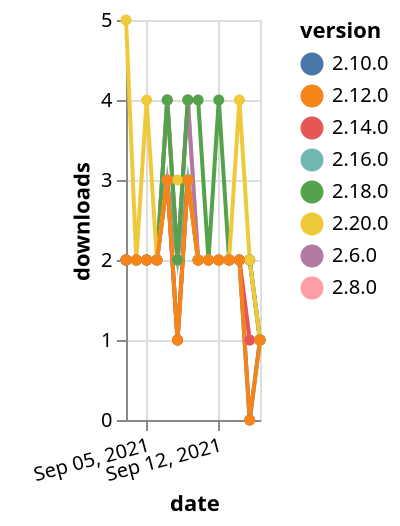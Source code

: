 {"$schema": "https://vega.github.io/schema/vega-lite/v5.json", "description": "A simple bar chart with embedded data.", "data": {"values": [{"date": "2021-09-03", "total": 1057, "delta": 2, "version": "2.16.0"}, {"date": "2021-09-04", "total": 1059, "delta": 2, "version": "2.16.0"}, {"date": "2021-09-05", "total": 1061, "delta": 2, "version": "2.16.0"}, {"date": "2021-09-06", "total": 1063, "delta": 2, "version": "2.16.0"}, {"date": "2021-09-07", "total": 1066, "delta": 3, "version": "2.16.0"}, {"date": "2021-09-08", "total": 1068, "delta": 2, "version": "2.16.0"}, {"date": "2021-09-09", "total": 1071, "delta": 3, "version": "2.16.0"}, {"date": "2021-09-10", "total": 1073, "delta": 2, "version": "2.16.0"}, {"date": "2021-09-11", "total": 1075, "delta": 2, "version": "2.16.0"}, {"date": "2021-09-12", "total": 1077, "delta": 2, "version": "2.16.0"}, {"date": "2021-09-13", "total": 1079, "delta": 2, "version": "2.16.0"}, {"date": "2021-09-14", "total": 1081, "delta": 2, "version": "2.16.0"}, {"date": "2021-09-15", "total": 1083, "delta": 2, "version": "2.16.0"}, {"date": "2021-09-16", "total": 1084, "delta": 1, "version": "2.16.0"}, {"date": "2021-09-03", "total": 2565, "delta": 2, "version": "2.8.0"}, {"date": "2021-09-04", "total": 2567, "delta": 2, "version": "2.8.0"}, {"date": "2021-09-05", "total": 2569, "delta": 2, "version": "2.8.0"}, {"date": "2021-09-06", "total": 2571, "delta": 2, "version": "2.8.0"}, {"date": "2021-09-07", "total": 2575, "delta": 4, "version": "2.8.0"}, {"date": "2021-09-08", "total": 2577, "delta": 2, "version": "2.8.0"}, {"date": "2021-09-09", "total": 2581, "delta": 4, "version": "2.8.0"}, {"date": "2021-09-10", "total": 2583, "delta": 2, "version": "2.8.0"}, {"date": "2021-09-11", "total": 2585, "delta": 2, "version": "2.8.0"}, {"date": "2021-09-12", "total": 2587, "delta": 2, "version": "2.8.0"}, {"date": "2021-09-13", "total": 2589, "delta": 2, "version": "2.8.0"}, {"date": "2021-09-14", "total": 2591, "delta": 2, "version": "2.8.0"}, {"date": "2021-09-15", "total": 2592, "delta": 1, "version": "2.8.0"}, {"date": "2021-09-16", "total": 2593, "delta": 1, "version": "2.8.0"}, {"date": "2021-09-03", "total": 2668, "delta": 2, "version": "2.6.0"}, {"date": "2021-09-04", "total": 2670, "delta": 2, "version": "2.6.0"}, {"date": "2021-09-05", "total": 2672, "delta": 2, "version": "2.6.0"}, {"date": "2021-09-06", "total": 2674, "delta": 2, "version": "2.6.0"}, {"date": "2021-09-07", "total": 2678, "delta": 4, "version": "2.6.0"}, {"date": "2021-09-08", "total": 2680, "delta": 2, "version": "2.6.0"}, {"date": "2021-09-09", "total": 2684, "delta": 4, "version": "2.6.0"}, {"date": "2021-09-10", "total": 2686, "delta": 2, "version": "2.6.0"}, {"date": "2021-09-11", "total": 2688, "delta": 2, "version": "2.6.0"}, {"date": "2021-09-12", "total": 2690, "delta": 2, "version": "2.6.0"}, {"date": "2021-09-13", "total": 2692, "delta": 2, "version": "2.6.0"}, {"date": "2021-09-14", "total": 2694, "delta": 2, "version": "2.6.0"}, {"date": "2021-09-15", "total": 2696, "delta": 2, "version": "2.6.0"}, {"date": "2021-09-16", "total": 2697, "delta": 1, "version": "2.6.0"}, {"date": "2021-09-03", "total": 2250, "delta": 2, "version": "2.10.0"}, {"date": "2021-09-04", "total": 2252, "delta": 2, "version": "2.10.0"}, {"date": "2021-09-05", "total": 2254, "delta": 2, "version": "2.10.0"}, {"date": "2021-09-06", "total": 2256, "delta": 2, "version": "2.10.0"}, {"date": "2021-09-07", "total": 2259, "delta": 3, "version": "2.10.0"}, {"date": "2021-09-08", "total": 2260, "delta": 1, "version": "2.10.0"}, {"date": "2021-09-09", "total": 2263, "delta": 3, "version": "2.10.0"}, {"date": "2021-09-10", "total": 2265, "delta": 2, "version": "2.10.0"}, {"date": "2021-09-11", "total": 2267, "delta": 2, "version": "2.10.0"}, {"date": "2021-09-12", "total": 2269, "delta": 2, "version": "2.10.0"}, {"date": "2021-09-13", "total": 2271, "delta": 2, "version": "2.10.0"}, {"date": "2021-09-14", "total": 2273, "delta": 2, "version": "2.10.0"}, {"date": "2021-09-15", "total": 2273, "delta": 0, "version": "2.10.0"}, {"date": "2021-09-16", "total": 2274, "delta": 1, "version": "2.10.0"}, {"date": "2021-09-03", "total": 789, "delta": 2, "version": "2.18.0"}, {"date": "2021-09-04", "total": 791, "delta": 2, "version": "2.18.0"}, {"date": "2021-09-05", "total": 793, "delta": 2, "version": "2.18.0"}, {"date": "2021-09-06", "total": 795, "delta": 2, "version": "2.18.0"}, {"date": "2021-09-07", "total": 799, "delta": 4, "version": "2.18.0"}, {"date": "2021-09-08", "total": 801, "delta": 2, "version": "2.18.0"}, {"date": "2021-09-09", "total": 805, "delta": 4, "version": "2.18.0"}, {"date": "2021-09-10", "total": 809, "delta": 4, "version": "2.18.0"}, {"date": "2021-09-11", "total": 811, "delta": 2, "version": "2.18.0"}, {"date": "2021-09-12", "total": 815, "delta": 4, "version": "2.18.0"}, {"date": "2021-09-13", "total": 817, "delta": 2, "version": "2.18.0"}, {"date": "2021-09-14", "total": 819, "delta": 2, "version": "2.18.0"}, {"date": "2021-09-15", "total": 821, "delta": 2, "version": "2.18.0"}, {"date": "2021-09-16", "total": 822, "delta": 1, "version": "2.18.0"}, {"date": "2021-09-03", "total": 1529, "delta": 2, "version": "2.14.0"}, {"date": "2021-09-04", "total": 1531, "delta": 2, "version": "2.14.0"}, {"date": "2021-09-05", "total": 1533, "delta": 2, "version": "2.14.0"}, {"date": "2021-09-06", "total": 1535, "delta": 2, "version": "2.14.0"}, {"date": "2021-09-07", "total": 1538, "delta": 3, "version": "2.14.0"}, {"date": "2021-09-08", "total": 1539, "delta": 1, "version": "2.14.0"}, {"date": "2021-09-09", "total": 1542, "delta": 3, "version": "2.14.0"}, {"date": "2021-09-10", "total": 1544, "delta": 2, "version": "2.14.0"}, {"date": "2021-09-11", "total": 1546, "delta": 2, "version": "2.14.0"}, {"date": "2021-09-12", "total": 1548, "delta": 2, "version": "2.14.0"}, {"date": "2021-09-13", "total": 1550, "delta": 2, "version": "2.14.0"}, {"date": "2021-09-14", "total": 1552, "delta": 2, "version": "2.14.0"}, {"date": "2021-09-15", "total": 1553, "delta": 1, "version": "2.14.0"}, {"date": "2021-09-16", "total": 1554, "delta": 1, "version": "2.14.0"}, {"date": "2021-09-03", "total": 242, "delta": 5, "version": "2.20.0"}, {"date": "2021-09-04", "total": 244, "delta": 2, "version": "2.20.0"}, {"date": "2021-09-05", "total": 248, "delta": 4, "version": "2.20.0"}, {"date": "2021-09-06", "total": 250, "delta": 2, "version": "2.20.0"}, {"date": "2021-09-07", "total": 253, "delta": 3, "version": "2.20.0"}, {"date": "2021-09-08", "total": 256, "delta": 3, "version": "2.20.0"}, {"date": "2021-09-09", "total": 259, "delta": 3, "version": "2.20.0"}, {"date": "2021-09-10", "total": 261, "delta": 2, "version": "2.20.0"}, {"date": "2021-09-11", "total": 263, "delta": 2, "version": "2.20.0"}, {"date": "2021-09-12", "total": 265, "delta": 2, "version": "2.20.0"}, {"date": "2021-09-13", "total": 267, "delta": 2, "version": "2.20.0"}, {"date": "2021-09-14", "total": 271, "delta": 4, "version": "2.20.0"}, {"date": "2021-09-15", "total": 273, "delta": 2, "version": "2.20.0"}, {"date": "2021-09-16", "total": 274, "delta": 1, "version": "2.20.0"}, {"date": "2021-09-03", "total": 1688, "delta": 2, "version": "2.12.0"}, {"date": "2021-09-04", "total": 1690, "delta": 2, "version": "2.12.0"}, {"date": "2021-09-05", "total": 1692, "delta": 2, "version": "2.12.0"}, {"date": "2021-09-06", "total": 1694, "delta": 2, "version": "2.12.0"}, {"date": "2021-09-07", "total": 1697, "delta": 3, "version": "2.12.0"}, {"date": "2021-09-08", "total": 1698, "delta": 1, "version": "2.12.0"}, {"date": "2021-09-09", "total": 1701, "delta": 3, "version": "2.12.0"}, {"date": "2021-09-10", "total": 1703, "delta": 2, "version": "2.12.0"}, {"date": "2021-09-11", "total": 1705, "delta": 2, "version": "2.12.0"}, {"date": "2021-09-12", "total": 1707, "delta": 2, "version": "2.12.0"}, {"date": "2021-09-13", "total": 1709, "delta": 2, "version": "2.12.0"}, {"date": "2021-09-14", "total": 1711, "delta": 2, "version": "2.12.0"}, {"date": "2021-09-15", "total": 1711, "delta": 0, "version": "2.12.0"}, {"date": "2021-09-16", "total": 1712, "delta": 1, "version": "2.12.0"}]}, "width": "container", "mark": {"type": "line", "point": {"filled": true}}, "encoding": {"x": {"field": "date", "type": "temporal", "timeUnit": "yearmonthdate", "title": "date", "axis": {"labelAngle": -15}}, "y": {"field": "delta", "type": "quantitative", "title": "downloads"}, "color": {"field": "version", "type": "nominal"}, "tooltip": {"field": "delta"}}}